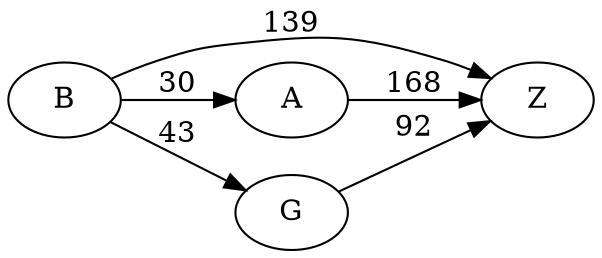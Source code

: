 digraph G {
	rankdir=LR size="8,5"
	B
	Z
	B -> Z [label=139]
	B
	A
	B -> A [label=30]
	B
	G
	B -> G [label=43]
	A
	Z
	A -> Z [label=168]
	G
	Z
	G -> Z [label=92]
}
